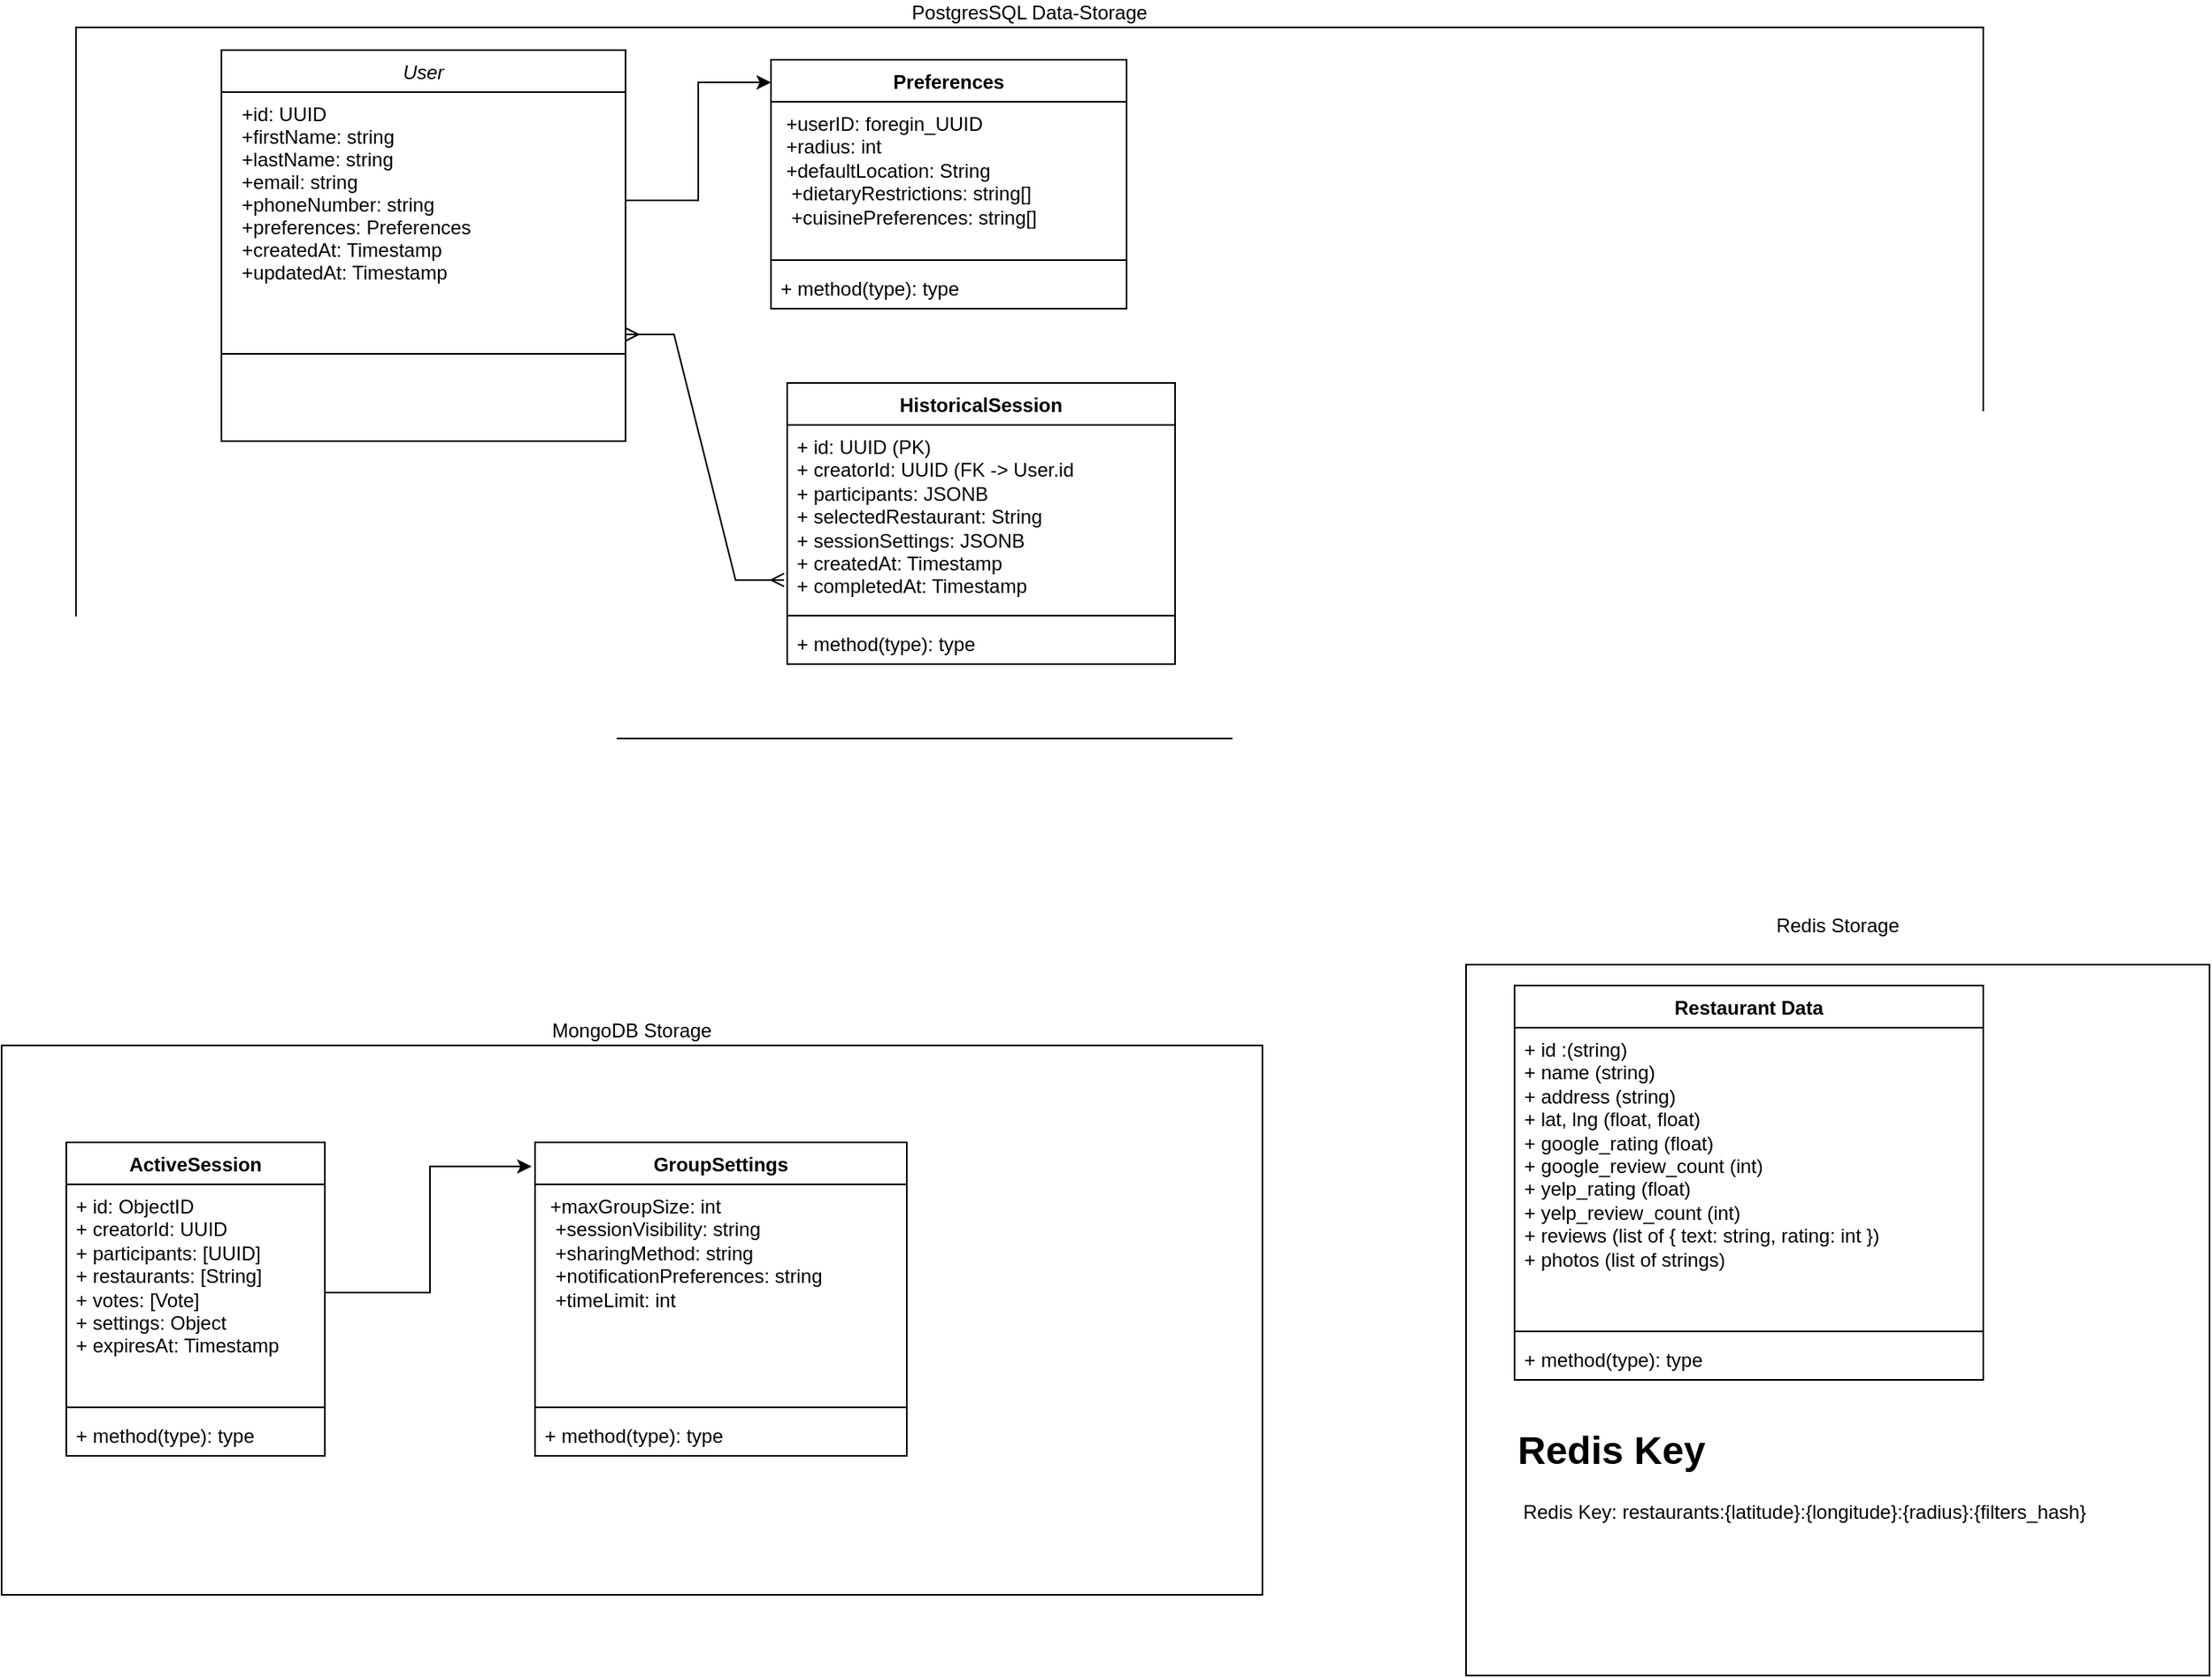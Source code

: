<mxfile version="26.0.15">
  <diagram id="C5RBs43oDa-KdzZeNtuy" name="Page-1">
    <mxGraphModel dx="2074" dy="1098" grid="1" gridSize="10" guides="1" tooltips="1" connect="1" arrows="1" fold="1" page="1" pageScale="1" pageWidth="827" pageHeight="1169" math="0" shadow="0">
      <root>
        <mxCell id="WIyWlLk6GJQsqaUBKTNV-0" />
        <mxCell id="WIyWlLk6GJQsqaUBKTNV-1" parent="WIyWlLk6GJQsqaUBKTNV-0" />
        <mxCell id="WHkR1_GwU9PaLAYDokFh-24" value="" style="group" parent="WIyWlLk6GJQsqaUBKTNV-1" vertex="1" connectable="0">
          <mxGeometry x="70" y="60" width="1180" height="440" as="geometry" />
        </mxCell>
        <mxCell id="WHkR1_GwU9PaLAYDokFh-20" value="PostgresSQL Data-Storage" style="whiteSpace=wrap;html=1;labelPosition=center;verticalLabelPosition=top;align=center;verticalAlign=bottom;" parent="WHkR1_GwU9PaLAYDokFh-24" vertex="1">
          <mxGeometry width="1180" height="440" as="geometry" />
        </mxCell>
        <mxCell id="zkfFHV4jXpPFQw0GAbJ--0" value="User" style="swimlane;fontStyle=2;align=center;verticalAlign=top;childLayout=stackLayout;horizontal=1;startSize=26;horizontalStack=0;resizeParent=1;resizeLast=0;collapsible=1;marginBottom=0;rounded=0;shadow=0;strokeWidth=1;" parent="WHkR1_GwU9PaLAYDokFh-24" vertex="1">
          <mxGeometry x="90" y="14" width="250" height="242" as="geometry">
            <mxRectangle x="230" y="140" width="160" height="26" as="alternateBounds" />
          </mxGeometry>
        </mxCell>
        <mxCell id="zkfFHV4jXpPFQw0GAbJ--1" value="  +id: UUID&#xa;  +firstName: string&#xa;  +lastName: string&#xa;  +email: string&#xa;  +phoneNumber: string&#xa;  +preferences: Preferences&#xa;  +createdAt: Timestamp&#xa;  +updatedAt: Timestamp" style="text;align=left;verticalAlign=top;spacingLeft=4;spacingRight=4;overflow=hidden;rotatable=0;points=[[0,0.5],[1,0.5]];portConstraint=eastwest;" parent="zkfFHV4jXpPFQw0GAbJ--0" vertex="1">
          <mxGeometry y="26" width="250" height="134" as="geometry" />
        </mxCell>
        <mxCell id="zkfFHV4jXpPFQw0GAbJ--4" value="" style="line;html=1;strokeWidth=1;align=left;verticalAlign=middle;spacingTop=-1;spacingLeft=3;spacingRight=3;rotatable=0;labelPosition=right;points=[];portConstraint=eastwest;" parent="zkfFHV4jXpPFQw0GAbJ--0" vertex="1">
          <mxGeometry y="160" width="250" height="56" as="geometry" />
        </mxCell>
        <mxCell id="WHkR1_GwU9PaLAYDokFh-4" value="&lt;div&gt;Preferences&lt;/div&gt;" style="swimlane;fontStyle=1;align=center;verticalAlign=top;childLayout=stackLayout;horizontal=1;startSize=26;horizontalStack=0;resizeParent=1;resizeParentMax=0;resizeLast=0;collapsible=1;marginBottom=0;whiteSpace=wrap;html=1;" parent="WHkR1_GwU9PaLAYDokFh-24" vertex="1">
          <mxGeometry x="430" y="20" width="220" height="154" as="geometry" />
        </mxCell>
        <mxCell id="WHkR1_GwU9PaLAYDokFh-5" value="&lt;div&gt;&amp;nbsp;+userID: foregin_UUID&lt;/div&gt;&lt;div&gt;&amp;nbsp;+radius: int&lt;/div&gt;&lt;div&gt;&amp;nbsp;+defaultLocation: String&lt;/div&gt;&lt;div&gt;&amp;nbsp; +dietaryRestrictions: string[]&lt;/div&gt;&lt;div&gt;&amp;nbsp; +cuisinePreferences: string[]&lt;/div&gt;" style="text;strokeColor=none;fillColor=none;align=left;verticalAlign=top;spacingLeft=4;spacingRight=4;overflow=hidden;rotatable=0;points=[[0,0.5],[1,0.5]];portConstraint=eastwest;whiteSpace=wrap;html=1;" parent="WHkR1_GwU9PaLAYDokFh-4" vertex="1">
          <mxGeometry y="26" width="220" height="94" as="geometry" />
        </mxCell>
        <mxCell id="WHkR1_GwU9PaLAYDokFh-6" value="" style="line;strokeWidth=1;fillColor=none;align=left;verticalAlign=middle;spacingTop=-1;spacingLeft=3;spacingRight=3;rotatable=0;labelPosition=right;points=[];portConstraint=eastwest;strokeColor=inherit;" parent="WHkR1_GwU9PaLAYDokFh-4" vertex="1">
          <mxGeometry y="120" width="220" height="8" as="geometry" />
        </mxCell>
        <mxCell id="WHkR1_GwU9PaLAYDokFh-7" value="+ method(type): type" style="text;strokeColor=none;fillColor=none;align=left;verticalAlign=top;spacingLeft=4;spacingRight=4;overflow=hidden;rotatable=0;points=[[0,0.5],[1,0.5]];portConstraint=eastwest;whiteSpace=wrap;html=1;" parent="WHkR1_GwU9PaLAYDokFh-4" vertex="1">
          <mxGeometry y="128" width="220" height="26" as="geometry" />
        </mxCell>
        <mxCell id="WHkR1_GwU9PaLAYDokFh-22" style="edgeStyle=orthogonalEdgeStyle;rounded=0;orthogonalLoop=1;jettySize=auto;html=1;entryX=0;entryY=0.091;entryDx=0;entryDy=0;entryPerimeter=0;" parent="WHkR1_GwU9PaLAYDokFh-24" source="zkfFHV4jXpPFQw0GAbJ--1" target="WHkR1_GwU9PaLAYDokFh-4" edge="1">
          <mxGeometry relative="1" as="geometry" />
        </mxCell>
        <mxCell id="WHkR1_GwU9PaLAYDokFh-8" value="HistoricalSession" style="swimlane;fontStyle=1;align=center;verticalAlign=top;childLayout=stackLayout;horizontal=1;startSize=26;horizontalStack=0;resizeParent=1;resizeParentMax=0;resizeLast=0;collapsible=1;marginBottom=0;whiteSpace=wrap;html=1;" parent="WHkR1_GwU9PaLAYDokFh-24" vertex="1">
          <mxGeometry x="440" y="220" width="240" height="174" as="geometry" />
        </mxCell>
        <mxCell id="WHkR1_GwU9PaLAYDokFh-9" value="+ id: UUID (PK)&lt;div&gt;+ creatorId: UUID (FK -&amp;gt; User.id&lt;/div&gt;&lt;div&gt;+ participants: JSONB&lt;/div&gt;&lt;div&gt;+ selectedRestaurant: String&lt;/div&gt;&lt;div&gt;+ sessionSettings: JSONB&lt;/div&gt;&lt;div&gt;+ createdAt: Timestamp&lt;/div&gt;&lt;div&gt;+ completedAt: Timestamp&lt;/div&gt;" style="text;strokeColor=none;fillColor=none;align=left;verticalAlign=top;spacingLeft=4;spacingRight=4;overflow=hidden;rotatable=0;points=[[0,0.5],[1,0.5]];portConstraint=eastwest;whiteSpace=wrap;html=1;" parent="WHkR1_GwU9PaLAYDokFh-8" vertex="1">
          <mxGeometry y="26" width="240" height="114" as="geometry" />
        </mxCell>
        <mxCell id="WHkR1_GwU9PaLAYDokFh-10" value="" style="line;strokeWidth=1;fillColor=none;align=left;verticalAlign=middle;spacingTop=-1;spacingLeft=3;spacingRight=3;rotatable=0;labelPosition=right;points=[];portConstraint=eastwest;strokeColor=inherit;" parent="WHkR1_GwU9PaLAYDokFh-8" vertex="1">
          <mxGeometry y="140" width="240" height="8" as="geometry" />
        </mxCell>
        <mxCell id="WHkR1_GwU9PaLAYDokFh-11" value="+ method(type): type" style="text;strokeColor=none;fillColor=none;align=left;verticalAlign=top;spacingLeft=4;spacingRight=4;overflow=hidden;rotatable=0;points=[[0,0.5],[1,0.5]];portConstraint=eastwest;whiteSpace=wrap;html=1;" parent="WHkR1_GwU9PaLAYDokFh-8" vertex="1">
          <mxGeometry y="148" width="240" height="26" as="geometry" />
        </mxCell>
        <mxCell id="WHkR1_GwU9PaLAYDokFh-23" value="" style="endArrow=ERmany;startArrow=ERmany;html=1;rounded=0;entryX=-0.008;entryY=0.842;entryDx=0;entryDy=0;entryPerimeter=0;edgeStyle=entityRelationEdgeStyle;endFill=0;startFill=0;" parent="WHkR1_GwU9PaLAYDokFh-24" target="WHkR1_GwU9PaLAYDokFh-9" edge="1">
          <mxGeometry width="50" height="50" relative="1" as="geometry">
            <mxPoint x="340" y="190" as="sourcePoint" />
            <mxPoint x="390" y="320" as="targetPoint" />
          </mxGeometry>
        </mxCell>
        <mxCell id="NqfzA0jp39pH0iLvzLVL-4" value="" style="group" vertex="1" connectable="0" parent="WIyWlLk6GJQsqaUBKTNV-1">
          <mxGeometry x="24" y="690" width="780" height="340" as="geometry" />
        </mxCell>
        <mxCell id="WHkR1_GwU9PaLAYDokFh-25" value="MongoDB Storage" style="whiteSpace=wrap;html=1;labelPosition=center;verticalLabelPosition=top;align=center;verticalAlign=bottom;" parent="NqfzA0jp39pH0iLvzLVL-4" vertex="1">
          <mxGeometry width="780" height="340" as="geometry" />
        </mxCell>
        <mxCell id="WHkR1_GwU9PaLAYDokFh-12" value="ActiveSession" style="swimlane;fontStyle=1;align=center;verticalAlign=top;childLayout=stackLayout;horizontal=1;startSize=26;horizontalStack=0;resizeParent=1;resizeParentMax=0;resizeLast=0;collapsible=1;marginBottom=0;whiteSpace=wrap;html=1;" parent="NqfzA0jp39pH0iLvzLVL-4" vertex="1">
          <mxGeometry x="40" y="60" width="160" height="194" as="geometry" />
        </mxCell>
        <mxCell id="WHkR1_GwU9PaLAYDokFh-13" value="+ id: ObjectID&lt;div&gt;+ creatorId: UUID&lt;/div&gt;&lt;div&gt;+ participants: [UUID]&lt;/div&gt;&lt;div&gt;+ restaurants: [String]&lt;/div&gt;&lt;div&gt;+ votes: [Vote]&lt;/div&gt;&lt;div&gt;+ settings: Object&lt;/div&gt;&lt;div&gt;+ expiresAt: Timestamp&lt;/div&gt;" style="text;strokeColor=none;fillColor=none;align=left;verticalAlign=top;spacingLeft=4;spacingRight=4;overflow=hidden;rotatable=0;points=[[0,0.5],[1,0.5]];portConstraint=eastwest;whiteSpace=wrap;html=1;" parent="WHkR1_GwU9PaLAYDokFh-12" vertex="1">
          <mxGeometry y="26" width="160" height="134" as="geometry" />
        </mxCell>
        <mxCell id="WHkR1_GwU9PaLAYDokFh-14" value="" style="line;strokeWidth=1;fillColor=none;align=left;verticalAlign=middle;spacingTop=-1;spacingLeft=3;spacingRight=3;rotatable=0;labelPosition=right;points=[];portConstraint=eastwest;strokeColor=inherit;" parent="WHkR1_GwU9PaLAYDokFh-12" vertex="1">
          <mxGeometry y="160" width="160" height="8" as="geometry" />
        </mxCell>
        <mxCell id="WHkR1_GwU9PaLAYDokFh-15" value="+ method(type): type" style="text;strokeColor=none;fillColor=none;align=left;verticalAlign=top;spacingLeft=4;spacingRight=4;overflow=hidden;rotatable=0;points=[[0,0.5],[1,0.5]];portConstraint=eastwest;whiteSpace=wrap;html=1;" parent="WHkR1_GwU9PaLAYDokFh-12" vertex="1">
          <mxGeometry y="168" width="160" height="26" as="geometry" />
        </mxCell>
        <mxCell id="WHkR1_GwU9PaLAYDokFh-26" value="GroupSettings" style="swimlane;fontStyle=1;align=center;verticalAlign=top;childLayout=stackLayout;horizontal=1;startSize=26;horizontalStack=0;resizeParent=1;resizeParentMax=0;resizeLast=0;collapsible=1;marginBottom=0;whiteSpace=wrap;html=1;" parent="NqfzA0jp39pH0iLvzLVL-4" vertex="1">
          <mxGeometry x="330" y="60" width="230" height="194" as="geometry" />
        </mxCell>
        <mxCell id="WHkR1_GwU9PaLAYDokFh-27" value="&lt;div&gt;&amp;nbsp;+maxGroupSize: int&lt;/div&gt;&lt;div&gt;&amp;nbsp; +sessionVisibility: string&lt;/div&gt;&lt;div&gt;&amp;nbsp; +sharingMethod: string&lt;/div&gt;&lt;div&gt;&amp;nbsp; +notificationPreferences: string&lt;/div&gt;&lt;div&gt;&amp;nbsp; +timeLimit: int&lt;/div&gt;" style="text;strokeColor=none;fillColor=none;align=left;verticalAlign=top;spacingLeft=4;spacingRight=4;overflow=hidden;rotatable=0;points=[[0,0.5],[1,0.5]];portConstraint=eastwest;whiteSpace=wrap;html=1;" parent="WHkR1_GwU9PaLAYDokFh-26" vertex="1">
          <mxGeometry y="26" width="230" height="134" as="geometry" />
        </mxCell>
        <mxCell id="WHkR1_GwU9PaLAYDokFh-28" value="" style="line;strokeWidth=1;fillColor=none;align=left;verticalAlign=middle;spacingTop=-1;spacingLeft=3;spacingRight=3;rotatable=0;labelPosition=right;points=[];portConstraint=eastwest;strokeColor=inherit;" parent="WHkR1_GwU9PaLAYDokFh-26" vertex="1">
          <mxGeometry y="160" width="230" height="8" as="geometry" />
        </mxCell>
        <mxCell id="WHkR1_GwU9PaLAYDokFh-29" value="+ method(type): type" style="text;strokeColor=none;fillColor=none;align=left;verticalAlign=top;spacingLeft=4;spacingRight=4;overflow=hidden;rotatable=0;points=[[0,0.5],[1,0.5]];portConstraint=eastwest;whiteSpace=wrap;html=1;" parent="WHkR1_GwU9PaLAYDokFh-26" vertex="1">
          <mxGeometry y="168" width="230" height="26" as="geometry" />
        </mxCell>
        <mxCell id="NqfzA0jp39pH0iLvzLVL-1" style="edgeStyle=orthogonalEdgeStyle;rounded=0;orthogonalLoop=1;jettySize=auto;html=1;entryX=-0.009;entryY=0.077;entryDx=0;entryDy=0;entryPerimeter=0;" edge="1" parent="NqfzA0jp39pH0iLvzLVL-4" source="WHkR1_GwU9PaLAYDokFh-13" target="WHkR1_GwU9PaLAYDokFh-26">
          <mxGeometry relative="1" as="geometry" />
        </mxCell>
        <mxCell id="NqfzA0jp39pH0iLvzLVL-5" value="" style="group" vertex="1" connectable="0" parent="WIyWlLk6GJQsqaUBKTNV-1">
          <mxGeometry x="930" y="640" width="460" height="440" as="geometry" />
        </mxCell>
        <mxCell id="NqfzA0jp39pH0iLvzLVL-0" value="Redis Storage&lt;div&gt;&lt;br&gt;&lt;/div&gt;" style="whiteSpace=wrap;html=1;labelPosition=center;verticalLabelPosition=top;align=center;verticalAlign=bottom;" vertex="1" parent="NqfzA0jp39pH0iLvzLVL-5">
          <mxGeometry width="460" height="440" as="geometry" />
        </mxCell>
        <mxCell id="WHkR1_GwU9PaLAYDokFh-0" value="&lt;div&gt;Restaurant Data&lt;/div&gt;&lt;div&gt;&lt;br&gt;&lt;/div&gt;" style="swimlane;fontStyle=1;align=center;verticalAlign=top;childLayout=stackLayout;horizontal=1;startSize=26;horizontalStack=0;resizeParent=1;resizeParentMax=0;resizeLast=0;collapsible=1;marginBottom=0;whiteSpace=wrap;html=1;" parent="NqfzA0jp39pH0iLvzLVL-5" vertex="1">
          <mxGeometry x="30" y="13" width="290" height="244" as="geometry" />
        </mxCell>
        <mxCell id="WHkR1_GwU9PaLAYDokFh-1" value="&lt;div&gt;+ id :(string)&amp;nbsp; &amp;nbsp; &amp;nbsp; &amp;nbsp; &amp;nbsp; &amp;nbsp; &amp;nbsp; &amp;nbsp; &amp;nbsp; &amp;nbsp; &amp;nbsp; &amp;nbsp; &amp;nbsp; &amp;nbsp; &amp;nbsp; &amp;nbsp; &amp;nbsp; &amp;nbsp; &amp;nbsp;&amp;nbsp;&lt;/div&gt;&lt;div&gt;&lt;span style=&quot;background-color: transparent; color: light-dark(rgb(0, 0, 0), rgb(255, 255, 255));&quot;&gt;+ name (string)&amp;nbsp; &amp;nbsp; &amp;nbsp; &amp;nbsp; &amp;nbsp; &amp;nbsp; &amp;nbsp; &amp;nbsp; &amp;nbsp; &amp;nbsp; &amp;nbsp; &amp;nbsp; &amp;nbsp; &amp;nbsp; &amp;nbsp; &amp;nbsp; &amp;nbsp; &amp;nbsp;&amp;nbsp;&lt;/span&gt;&lt;/div&gt;&lt;div&gt;+ address (string)&amp;nbsp; &amp;nbsp; &amp;nbsp; &amp;nbsp; &amp;nbsp; &amp;nbsp; &amp;nbsp; &amp;nbsp; &amp;nbsp; &amp;nbsp; &amp;nbsp; &amp;nbsp; &amp;nbsp; &amp;nbsp; &amp;nbsp; &amp;nbsp; &amp;nbsp;&lt;/div&gt;&lt;div&gt;+ lat, lng (float, float)&amp;nbsp; &amp;nbsp; &amp;nbsp; &amp;nbsp; &amp;nbsp; &amp;nbsp; &amp;nbsp; &amp;nbsp; &amp;nbsp; &amp;nbsp; &amp;nbsp; &amp;nbsp; &amp;nbsp;&lt;/div&gt;&lt;div&gt;+ google_rating (float)&amp;nbsp; &amp;nbsp; &amp;nbsp; &amp;nbsp; &amp;nbsp; &amp;nbsp; &amp;nbsp; &amp;nbsp; &amp;nbsp; &amp;nbsp; &amp;nbsp; &amp;nbsp; &amp;nbsp; &amp;nbsp;&lt;/div&gt;&lt;div&gt;+ google_review_count (int)&amp;nbsp; &amp;nbsp; &amp;nbsp; &amp;nbsp; &amp;nbsp; &amp;nbsp; &amp;nbsp; &amp;nbsp; &amp;nbsp; &amp;nbsp; &amp;nbsp; &amp;nbsp;&lt;/div&gt;&lt;div&gt;+ yelp_rating (float)&amp;nbsp; &amp;nbsp; &amp;nbsp; &amp;nbsp; &amp;nbsp; &amp;nbsp; &amp;nbsp; &amp;nbsp; &amp;nbsp; &amp;nbsp; &amp;nbsp; &amp;nbsp; &amp;nbsp; &amp;nbsp; &amp;nbsp; &amp;nbsp;&lt;/div&gt;&lt;div&gt;+ yelp_review_count (int)&amp;nbsp; &amp;nbsp; &amp;nbsp; &amp;nbsp; &amp;nbsp; &amp;nbsp; &amp;nbsp; &amp;nbsp; &amp;nbsp; &amp;nbsp; &amp;nbsp; &amp;nbsp; &amp;nbsp; &amp;nbsp;&lt;/div&gt;&lt;div&gt;+ reviews (list of { text: string, rating: int })&lt;/div&gt;&lt;div&gt;+ photos (list of strings)&amp;nbsp; &amp;nbsp; &amp;nbsp;&lt;/div&gt;" style="text;strokeColor=none;fillColor=none;align=left;verticalAlign=top;spacingLeft=4;spacingRight=4;overflow=hidden;rotatable=0;points=[[0,0.5],[1,0.5]];portConstraint=eastwest;whiteSpace=wrap;html=1;" parent="WHkR1_GwU9PaLAYDokFh-0" vertex="1">
          <mxGeometry y="26" width="290" height="184" as="geometry" />
        </mxCell>
        <mxCell id="WHkR1_GwU9PaLAYDokFh-2" value="" style="line;strokeWidth=1;fillColor=none;align=left;verticalAlign=middle;spacingTop=-1;spacingLeft=3;spacingRight=3;rotatable=0;labelPosition=right;points=[];portConstraint=eastwest;strokeColor=inherit;" parent="WHkR1_GwU9PaLAYDokFh-0" vertex="1">
          <mxGeometry y="210" width="290" height="8" as="geometry" />
        </mxCell>
        <mxCell id="WHkR1_GwU9PaLAYDokFh-3" value="+ method(type): type" style="text;strokeColor=none;fillColor=none;align=left;verticalAlign=top;spacingLeft=4;spacingRight=4;overflow=hidden;rotatable=0;points=[[0,0.5],[1,0.5]];portConstraint=eastwest;whiteSpace=wrap;html=1;" parent="WHkR1_GwU9PaLAYDokFh-0" vertex="1">
          <mxGeometry y="218" width="290" height="26" as="geometry" />
        </mxCell>
        <mxCell id="NqfzA0jp39pH0iLvzLVL-2" value="&lt;h1 style=&quot;margin-top: 0px;&quot;&gt;Redis Key&lt;/h1&gt;&lt;div&gt;&amp;nbsp;Redis Key: restaurants:{latitude}:{longitude}:{radius}:{filters_hash}&lt;/div&gt;" style="text;html=1;whiteSpace=wrap;overflow=hidden;rounded=0;" vertex="1" parent="NqfzA0jp39pH0iLvzLVL-5">
          <mxGeometry x="30" y="280" width="360" height="120" as="geometry" />
        </mxCell>
      </root>
    </mxGraphModel>
  </diagram>
</mxfile>
